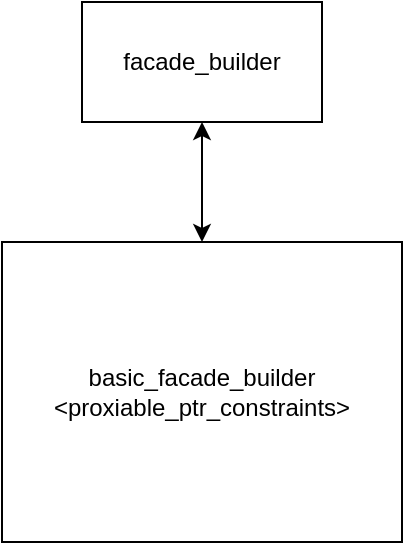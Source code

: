 <mxfile>
    <diagram id="YkALV0cvN8mQvAkHICV8" name="Page-1">
        <mxGraphModel dx="724" dy="886" grid="1" gridSize="10" guides="1" tooltips="1" connect="1" arrows="1" fold="1" page="1" pageScale="1" pageWidth="827" pageHeight="1169" math="0" shadow="0">
            <root>
                <mxCell id="0"/>
                <mxCell id="1" parent="0"/>
                <mxCell id="2" value="facade_builder" style="rounded=0;whiteSpace=wrap;html=1;" vertex="1" parent="1">
                    <mxGeometry x="100" y="340" width="120" height="60" as="geometry"/>
                </mxCell>
                <mxCell id="3" value="basic_facade_builder&lt;br&gt;&amp;lt;proxiable_ptr_constraints&amp;gt;" style="rounded=0;whiteSpace=wrap;html=1;" vertex="1" parent="1">
                    <mxGeometry x="60" y="460" width="200" height="150" as="geometry"/>
                </mxCell>
                <mxCell id="4" value="" style="endArrow=classic;startArrow=classic;html=1;entryX=0.5;entryY=1;entryDx=0;entryDy=0;exitX=0.5;exitY=0;exitDx=0;exitDy=0;" edge="1" parent="1" source="3" target="2">
                    <mxGeometry width="50" height="50" relative="1" as="geometry">
                        <mxPoint x="350" y="480" as="sourcePoint"/>
                        <mxPoint x="400" y="430" as="targetPoint"/>
                    </mxGeometry>
                </mxCell>
            </root>
        </mxGraphModel>
    </diagram>
</mxfile>
